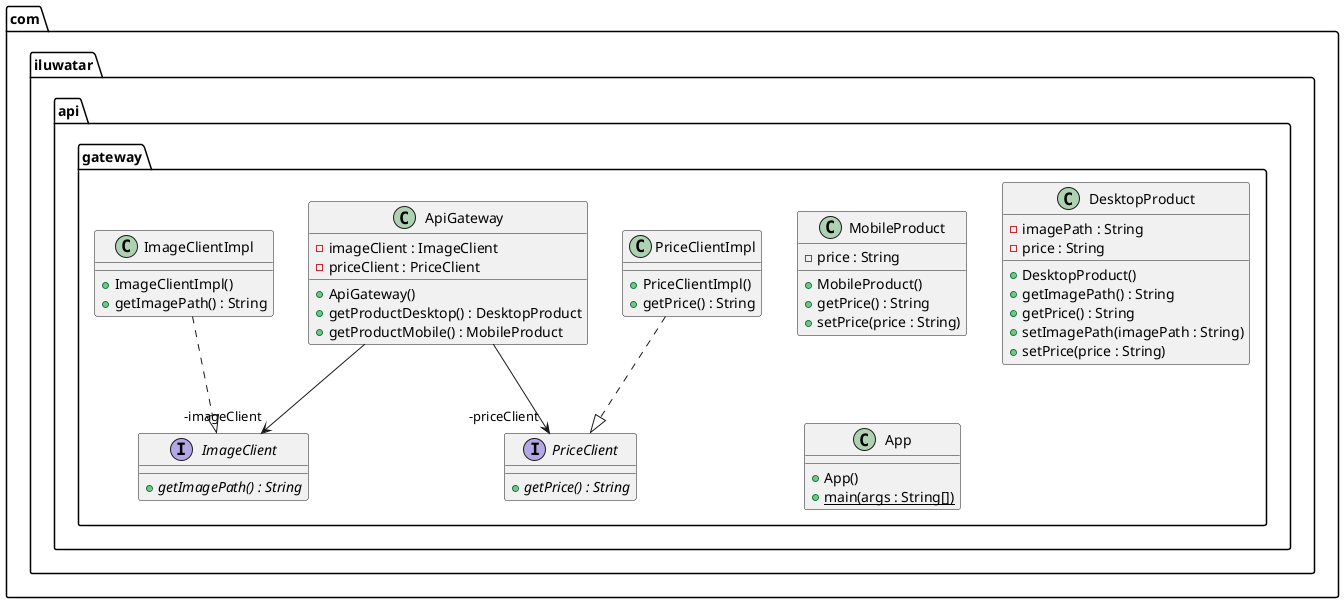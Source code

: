 @startuml
package com.iluwatar.api.gateway {
  interface ImageClient {
    + getImagePath() : String {abstract}
  }
  class MobileProduct {
    - price : String
    + MobileProduct()
    + getPrice() : String
    + setPrice(price : String)
  }
  class ApiGateway {
    - imageClient : ImageClient
    - priceClient : PriceClient
    + ApiGateway()
    + getProductDesktop() : DesktopProduct
    + getProductMobile() : MobileProduct
  }
  class DesktopProduct {
    - imagePath : String
    - price : String
    + DesktopProduct()
    + getImagePath() : String
    + getPrice() : String
    + setImagePath(imagePath : String)
    + setPrice(price : String)
  }
  interface PriceClient {
    + getPrice() : String {abstract}
  }
  class PriceClientImpl {
    + PriceClientImpl()
    + getPrice() : String
  }
  class ImageClientImpl {
    + ImageClientImpl()
    + getImagePath() : String
  }
  class App {
    + App()
    + main(args : String[]) {static}
  }
}
ApiGateway -->  "-imageClient" ImageClient
ApiGateway -->  "-priceClient" PriceClient
PriceClientImpl ..|> PriceClient 
ImageClientImpl ..|> ImageClient 
@enduml